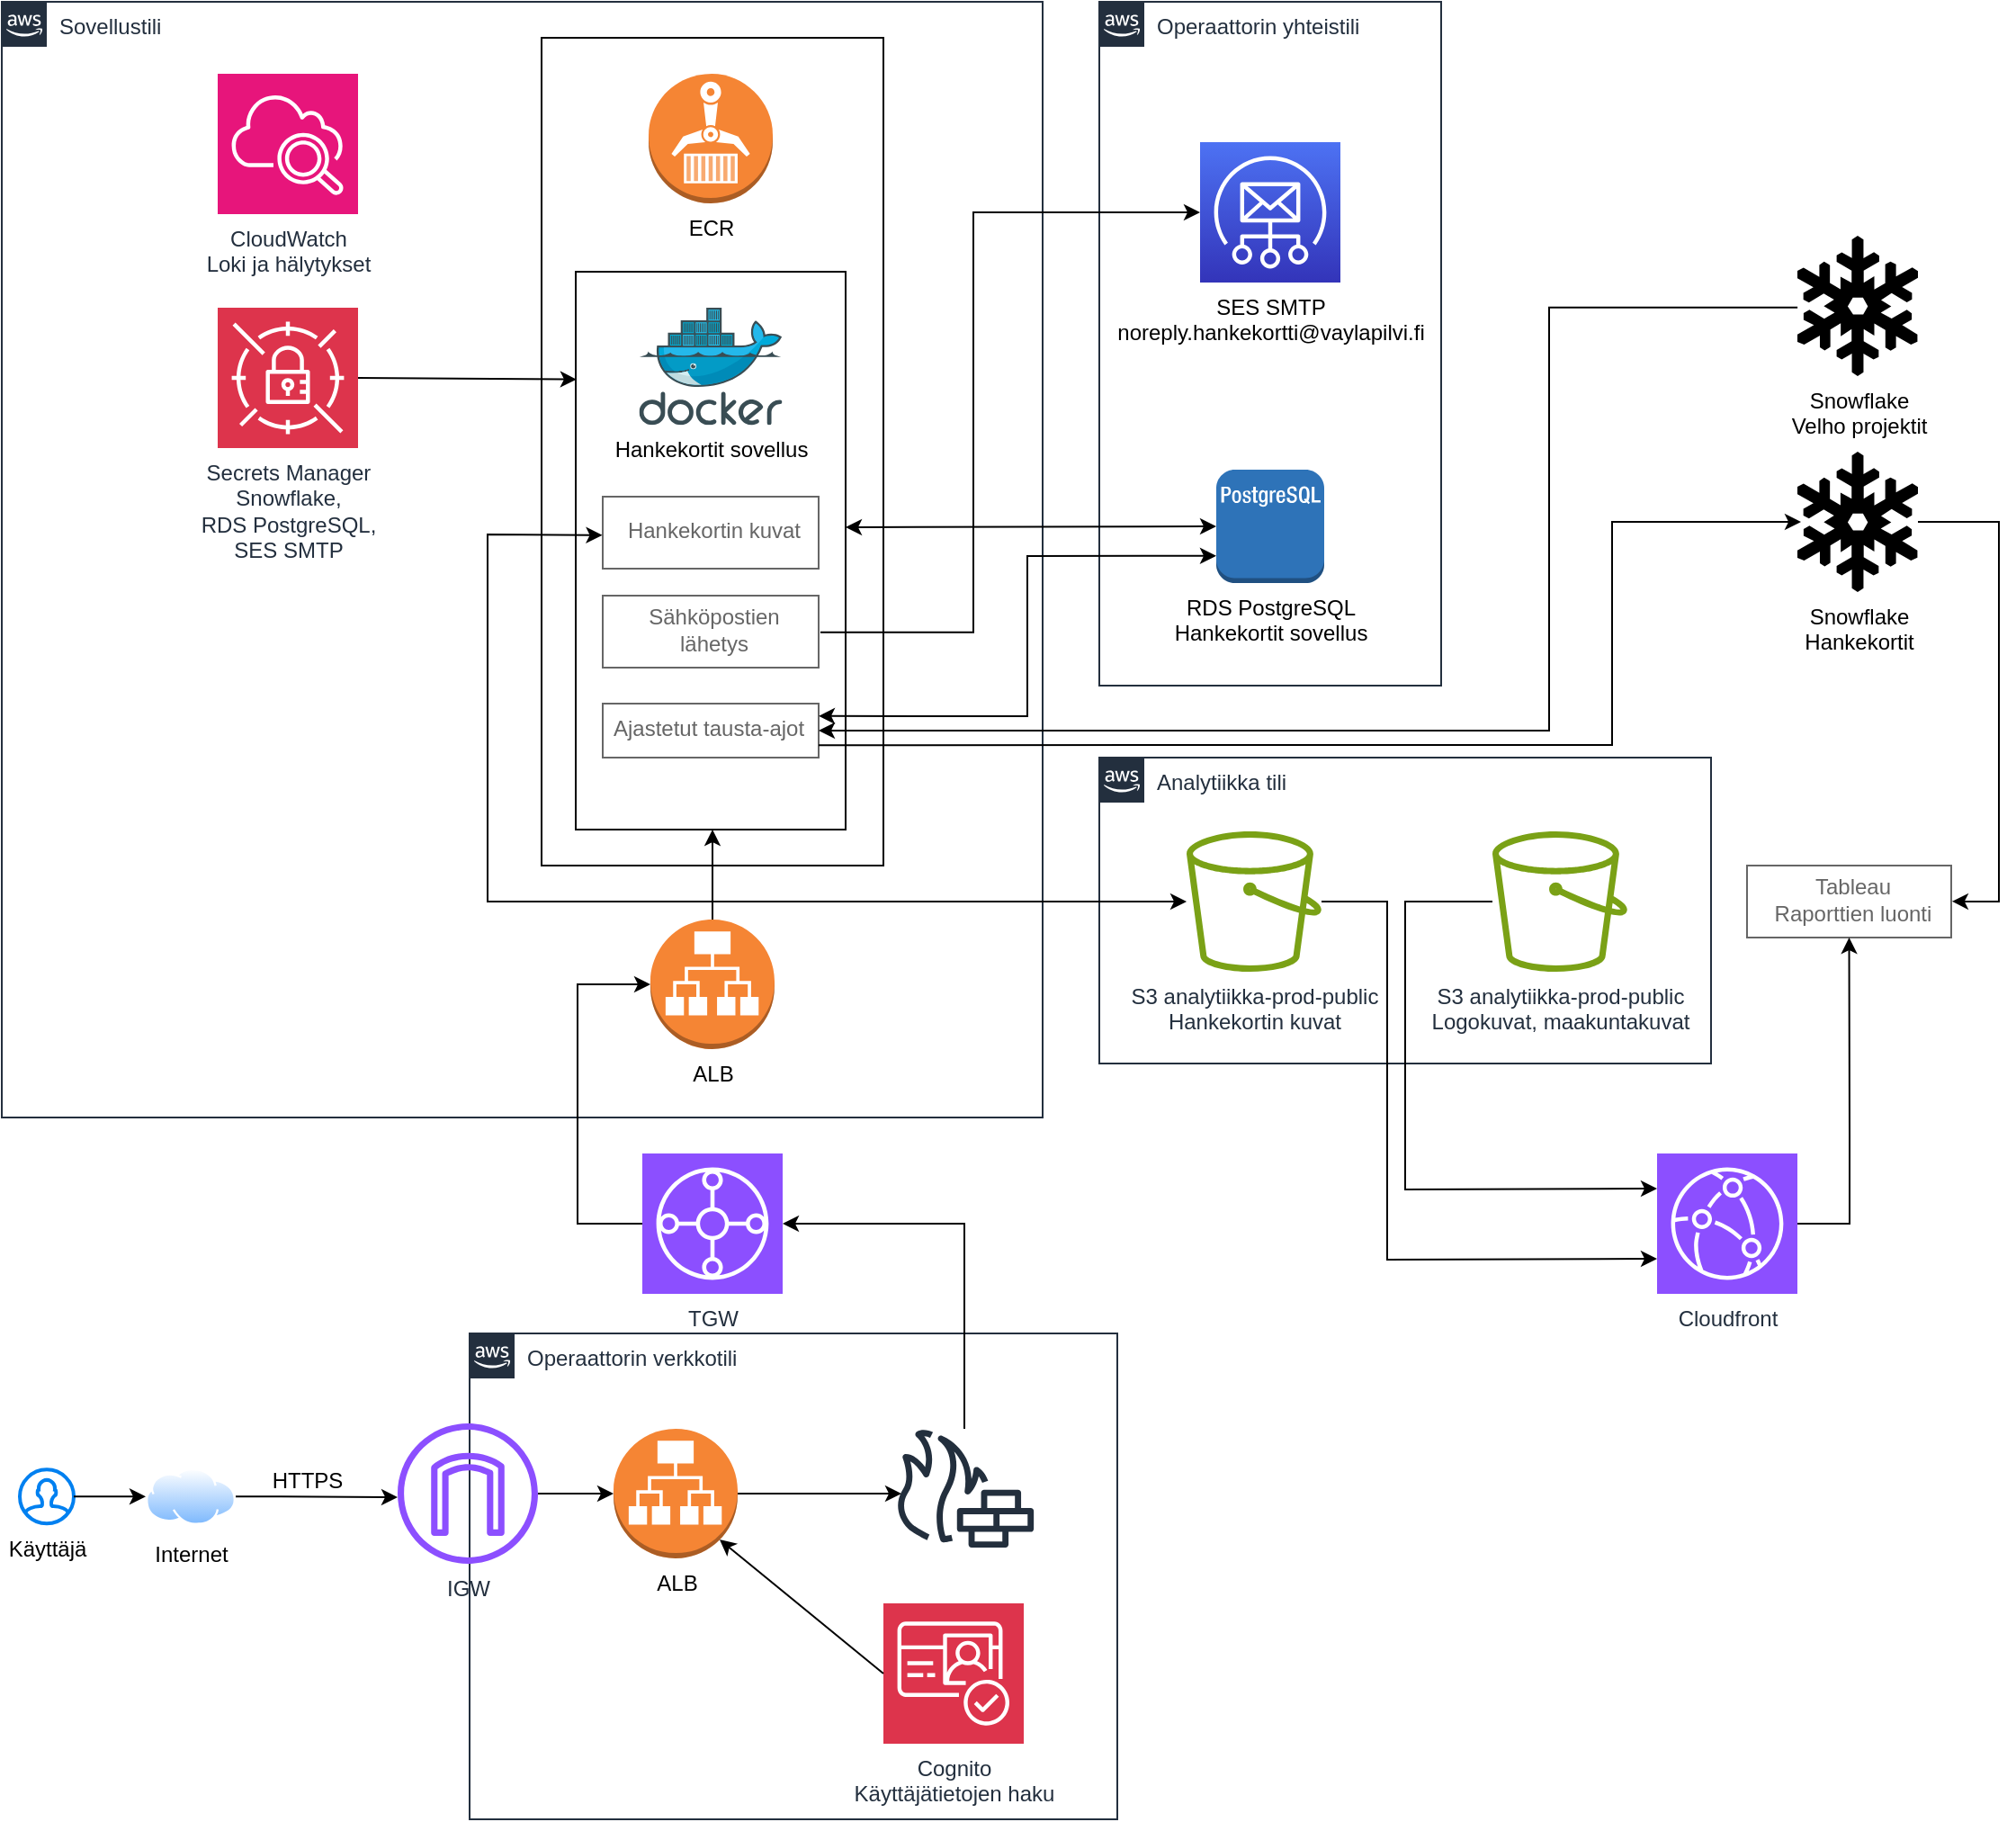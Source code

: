 <mxfile version="26.0.14">
  <diagram id="Ht1M8jgEwFfnCIfOTk4-" name="Page-1">
    <mxGraphModel dx="1597" dy="2386" grid="1" gridSize="10" guides="1" tooltips="1" connect="1" arrows="1" fold="1" page="1" pageScale="1" pageWidth="1169" pageHeight="827" math="0" shadow="0">
      <root>
        <mxCell id="0" />
        <mxCell id="1" parent="0" />
        <mxCell id="UEzPUAAOIrF-is8g5C7q-175" value="Sovellustili" style="points=[[0,0],[0.25,0],[0.5,0],[0.75,0],[1,0],[1,0.25],[1,0.5],[1,0.75],[1,1],[0.75,1],[0.5,1],[0.25,1],[0,1],[0,0.75],[0,0.5],[0,0.25]];outlineConnect=0;gradientColor=none;html=1;whiteSpace=wrap;fontSize=12;fontStyle=0;shape=mxgraph.aws4.group;grIcon=mxgraph.aws4.group_aws_cloud_alt;strokeColor=#232F3E;fillColor=none;verticalAlign=top;align=left;spacingLeft=30;fontColor=#232F3E;dashed=0;labelBackgroundColor=#ffffff;container=1;pointerEvents=0;collapsible=0;recursiveResize=0;" parent="1" vertex="1">
          <mxGeometry x="40" y="-790" width="578.5" height="620" as="geometry" />
        </mxCell>
        <mxCell id="AJ9RWMhtM_kc8NM928T2-45" value="" style="rounded=0;whiteSpace=wrap;html=1;" parent="UEzPUAAOIrF-is8g5C7q-175" vertex="1">
          <mxGeometry x="300" y="20" width="190" height="460" as="geometry" />
        </mxCell>
        <mxCell id="AJ9RWMhtM_kc8NM928T2-29" value="" style="rounded=0;whiteSpace=wrap;html=1;" parent="UEzPUAAOIrF-is8g5C7q-175" vertex="1">
          <mxGeometry x="319" y="150" width="150" height="310" as="geometry" />
        </mxCell>
        <mxCell id="AJ9RWMhtM_kc8NM928T2-6" value="&lt;div&gt;Hankekortit sovellus&lt;/div&gt;" style="image;sketch=0;aspect=fixed;html=1;points=[];align=center;fontSize=12;image=img/lib/mscae/Docker.svg;" parent="UEzPUAAOIrF-is8g5C7q-175" vertex="1">
          <mxGeometry x="354.25" y="170" width="79.5" height="65.19" as="geometry" />
        </mxCell>
        <mxCell id="AJ9RWMhtM_kc8NM928T2-37" value="Ajastetut tausta-ajot" style="strokeWidth=1;shadow=0;dashed=0;align=center;html=1;shape=mxgraph.mockup.text.textBox;fontColor=#666666;align=left;fontSize=12;spacingLeft=4;spacingTop=-3;whiteSpace=wrap;strokeColor=#666666;mainText=;points=[[1,0.23,0,0,0],[1,0.5,0,0,0],[1,0.77,0,0,0]];" parent="UEzPUAAOIrF-is8g5C7q-175" vertex="1">
          <mxGeometry x="334" y="390" width="120" height="30" as="geometry" />
        </mxCell>
        <mxCell id="AJ9RWMhtM_kc8NM928T2-43" value="Sähköpostien lähetys" style="strokeWidth=1;shadow=0;dashed=0;align=center;html=1;shape=mxgraph.mockup.text.textBox;fontColor=#666666;align=center;fontSize=12;spacingLeft=4;spacingTop=-3;whiteSpace=wrap;strokeColor=#666666;mainText=" parent="UEzPUAAOIrF-is8g5C7q-175" vertex="1">
          <mxGeometry x="334" y="330" width="120" height="40" as="geometry" />
        </mxCell>
        <mxCell id="AJ9RWMhtM_kc8NM928T2-5" value="ECR" style="outlineConnect=0;dashed=0;verticalLabelPosition=bottom;verticalAlign=top;align=center;html=1;shape=mxgraph.aws3.ecr;fillColor=#F58534;gradientColor=none;" parent="UEzPUAAOIrF-is8g5C7q-175" vertex="1">
          <mxGeometry x="359.5" y="40" width="69" height="72" as="geometry" />
        </mxCell>
        <mxCell id="AJ9RWMhtM_kc8NM928T2-47" value="Hankekortin kuvat" style="strokeWidth=1;shadow=0;dashed=0;align=center;html=1;shape=mxgraph.mockup.text.textBox;fontColor=#666666;align=center;fontSize=12;spacingLeft=4;spacingTop=-3;whiteSpace=wrap;strokeColor=#666666;mainText=" parent="UEzPUAAOIrF-is8g5C7q-175" vertex="1">
          <mxGeometry x="334" y="275" width="120" height="40" as="geometry" />
        </mxCell>
        <mxCell id="AJ9RWMhtM_kc8NM928T2-56" value="CloudWatch&lt;div&gt;Loki ja hälytykset&lt;/div&gt;" style="sketch=0;points=[[0,0,0],[0.25,0,0],[0.5,0,0],[0.75,0,0],[1,0,0],[0,1,0],[0.25,1,0],[0.5,1,0],[0.75,1,0],[1,1,0],[0,0.25,0],[0,0.5,0],[0,0.75,0],[1,0.25,0],[1,0.5,0],[1,0.75,0]];points=[[0,0,0],[0.25,0,0],[0.5,0,0],[0.75,0,0],[1,0,0],[0,1,0],[0.25,1,0],[0.5,1,0],[0.75,1,0],[1,1,0],[0,0.25,0],[0,0.5,0],[0,0.75,0],[1,0.25,0],[1,0.5,0],[1,0.75,0]];outlineConnect=0;fontColor=#232F3E;fillColor=#E7157B;strokeColor=#ffffff;dashed=0;verticalLabelPosition=bottom;verticalAlign=top;align=center;html=1;fontSize=12;fontStyle=0;aspect=fixed;shape=mxgraph.aws4.resourceIcon;resIcon=mxgraph.aws4.cloudwatch_2;" parent="UEzPUAAOIrF-is8g5C7q-175" vertex="1">
          <mxGeometry x="120" y="40" width="78" height="78" as="geometry" />
        </mxCell>
        <mxCell id="QQCFqEK7xA3P524foKPH-3" value="Secrets Manager&lt;div&gt;Snowflake,&lt;/div&gt;&lt;div&gt;RDS&amp;nbsp;&lt;span style=&quot;background-color: transparent; color: light-dark(rgb(35, 47, 62), rgb(189, 199, 212));&quot;&gt;PostgreSQL,&lt;/span&gt;&lt;/div&gt;&lt;div&gt;&lt;span style=&quot;background-color: transparent; color: light-dark(rgb(35, 47, 62), rgb(189, 199, 212));&quot;&gt;SES SMTP&lt;/span&gt;&lt;/div&gt;" style="sketch=0;points=[[0,0,0],[0.25,0,0],[0.5,0,0],[0.75,0,0],[1,0,0],[0,1,0],[0.25,1,0],[0.5,1,0],[0.75,1,0],[1,1,0],[0,0.25,0],[0,0.5,0],[0,0.75,0],[1,0.25,0],[1,0.5,0],[1,0.75,0]];outlineConnect=0;fontColor=#232F3E;fillColor=#DD344C;strokeColor=#ffffff;dashed=0;verticalLabelPosition=bottom;verticalAlign=top;align=center;html=1;fontSize=12;fontStyle=0;aspect=fixed;shape=mxgraph.aws4.resourceIcon;resIcon=mxgraph.aws4.secrets_manager;" parent="UEzPUAAOIrF-is8g5C7q-175" vertex="1">
          <mxGeometry x="120" y="170" width="78" height="78" as="geometry" />
        </mxCell>
        <mxCell id="QQCFqEK7xA3P524foKPH-4" value="" style="endArrow=classic;html=1;rounded=0;entryX=0.003;entryY=0.193;entryDx=0;entryDy=0;exitX=1;exitY=0.5;exitDx=0;exitDy=0;exitPerimeter=0;entryPerimeter=0;" parent="UEzPUAAOIrF-is8g5C7q-175" source="QQCFqEK7xA3P524foKPH-3" target="AJ9RWMhtM_kc8NM928T2-29" edge="1">
          <mxGeometry width="50" height="50" relative="1" as="geometry">
            <mxPoint x="240" y="390" as="sourcePoint" />
            <mxPoint x="290" y="340" as="targetPoint" />
          </mxGeometry>
        </mxCell>
        <mxCell id="bRtagdDWOtOqNWr69JuE-2" value="ALB" style="outlineConnect=0;dashed=0;verticalLabelPosition=bottom;verticalAlign=top;align=center;html=1;shape=mxgraph.aws3.application_load_balancer;fillColor=#F58534;gradientColor=none;" vertex="1" parent="UEzPUAAOIrF-is8g5C7q-175">
          <mxGeometry x="360.5" y="510" width="69" height="72" as="geometry" />
        </mxCell>
        <mxCell id="AJ9RWMhtM_kc8NM928T2-42" style="edgeStyle=orthogonalEdgeStyle;rounded=0;orthogonalLoop=1;jettySize=auto;html=1;exitX=0.001;exitY=0.511;exitDx=0;exitDy=0;exitPerimeter=0;entryX=1;entryY=0.5;entryDx=0;entryDy=0;entryPerimeter=0;" parent="1" target="AJ9RWMhtM_kc8NM928T2-37" edge="1" source="AJ9RWMhtM_kc8NM928T2-10">
          <mxGeometry relative="1" as="geometry">
            <Array as="points">
              <mxPoint x="900" y="-620" />
              <mxPoint x="900" y="-385" />
            </Array>
            <mxPoint x="1060" y="-621" as="sourcePoint" />
          </mxGeometry>
        </mxCell>
        <mxCell id="AJ9RWMhtM_kc8NM928T2-10" value="Snowflake&lt;div&gt;Velho projektit&lt;/div&gt;" style="shape=mxgraph.signs.nature.snowflake;html=1;pointerEvents=1;fillColor=#000000;strokeColor=none;verticalLabelPosition=bottom;verticalAlign=top;align=center;" parent="1" vertex="1">
          <mxGeometry x="1038" y="-660" width="67" height="78" as="geometry" />
        </mxCell>
        <mxCell id="AJ9RWMhtM_kc8NM928T2-11" value="Snowflake&lt;div&gt;H&lt;span style=&quot;background-color: transparent; color: light-dark(rgb(0, 0, 0), rgb(255, 255, 255));&quot;&gt;ankekortit&lt;/span&gt;&lt;/div&gt;" style="shape=mxgraph.signs.nature.snowflake;html=1;pointerEvents=1;fillColor=#000000;strokeColor=none;verticalLabelPosition=bottom;verticalAlign=top;align=center;points=[[0,0.25,0,0,0],[0,0.5,0,0,0],[0,0.75,0,0,0],[0.5,0,0,0,0],[0.5,1,0,0,0],[0.995,0.75,0,0,0],[1,0.25,0,0,0],[1,0.5,0,0,0]];" parent="1" vertex="1">
          <mxGeometry x="1038" y="-540" width="67" height="78" as="geometry" />
        </mxCell>
        <mxCell id="AJ9RWMhtM_kc8NM928T2-15" value="Operaattorin yhteistili" style="points=[[0,0],[0.25,0],[0.5,0],[0.75,0],[1,0],[1,0.25],[1,0.5],[1,0.75],[1,1],[0.75,1],[0.5,1],[0.25,1],[0,1],[0,0.75],[0,0.5],[0,0.25]];outlineConnect=0;gradientColor=none;html=1;whiteSpace=wrap;fontSize=12;fontStyle=0;shape=mxgraph.aws4.group;grIcon=mxgraph.aws4.group_aws_cloud_alt;strokeColor=#232F3E;fillColor=none;verticalAlign=top;align=left;spacingLeft=30;fontColor=#232F3E;dashed=0;labelBackgroundColor=#ffffff;container=1;pointerEvents=0;collapsible=0;recursiveResize=0;" parent="1" vertex="1">
          <mxGeometry x="650" y="-790" width="190" height="380" as="geometry" />
        </mxCell>
        <mxCell id="AJ9RWMhtM_kc8NM928T2-4" value="&lt;div&gt;&lt;span style=&quot;color: rgb(0, 0, 0); font-family: Arial;&quot;&gt;SES SMTP&lt;/span&gt;&lt;br style=&quot;color: rgb(0, 0, 0); font-family: Arial;&quot;&gt;&lt;span style=&quot;color: rgb(0, 0, 0); font-family: Arial;&quot;&gt;noreply.hankekortti@vaylapilvi.fi&lt;/span&gt;&lt;/div&gt;" style="sketch=0;points=[[0,0,0],[0.25,0,0],[0.5,0,0],[0.75,0,0],[1,0,0],[0,1,0],[0.25,1,0],[0.5,1,0],[0.75,1,0],[1,1,0],[0,0.25,0],[0,0.5,0],[0,0.75,0],[1,0.25,0],[1,0.5,0],[1,0.75,0]];outlineConnect=0;fontColor=#232F3E;gradientColor=#4D72F3;gradientDirection=north;fillColor=#3334B9;strokeColor=#ffffff;dashed=0;verticalLabelPosition=bottom;verticalAlign=top;align=center;html=1;fontSize=12;fontStyle=0;aspect=fixed;shape=mxgraph.aws4.resourceIcon;resIcon=mxgraph.aws4.simple_email_service;" parent="AJ9RWMhtM_kc8NM928T2-15" vertex="1">
          <mxGeometry x="56" y="78.0" width="78" height="78" as="geometry" />
        </mxCell>
        <mxCell id="AJ9RWMhtM_kc8NM928T2-9" value="RDS PostgreSQL&lt;div&gt;Hankekortit sovellus&lt;/div&gt;" style="outlineConnect=0;dashed=0;verticalLabelPosition=bottom;verticalAlign=top;align=center;html=1;shape=mxgraph.aws3.postgre_sql_instance;fillColor=#2E73B8;gradientColor=none;points=[[0,0.5,0,0,0],[0,0.76,0,0,0],[0.05,0.05,0,0,0],[0.05,0.95,0,0,0],[0.5,0,0,0,0],[0.5,1,0,0,0],[0.95,0.05,0,0,0],[0.95,0.95,0,0,0],[1,0.5,0,0,0]];" parent="AJ9RWMhtM_kc8NM928T2-15" vertex="1">
          <mxGeometry x="65" y="260" width="60" height="63" as="geometry" />
        </mxCell>
        <mxCell id="AJ9RWMhtM_kc8NM928T2-38" style="edgeStyle=orthogonalEdgeStyle;rounded=0;orthogonalLoop=1;jettySize=auto;html=1;exitX=0.5;exitY=1;exitDx=0;exitDy=0;" parent="1" source="AJ9RWMhtM_kc8NM928T2-15" target="AJ9RWMhtM_kc8NM928T2-15" edge="1">
          <mxGeometry relative="1" as="geometry" />
        </mxCell>
        <mxCell id="AJ9RWMhtM_kc8NM928T2-44" style="edgeStyle=orthogonalEdgeStyle;rounded=0;orthogonalLoop=1;jettySize=auto;html=1;exitX=1.008;exitY=0.51;exitDx=0;exitDy=0;exitPerimeter=0;entryX=0;entryY=0.5;entryDx=0;entryDy=0;entryPerimeter=0;" parent="1" source="AJ9RWMhtM_kc8NM928T2-43" target="AJ9RWMhtM_kc8NM928T2-4" edge="1">
          <mxGeometry relative="1" as="geometry">
            <Array as="points">
              <mxPoint x="580" y="-440" />
              <mxPoint x="580" y="-673" />
            </Array>
          </mxGeometry>
        </mxCell>
        <mxCell id="AJ9RWMhtM_kc8NM928T2-53" value="Tableau&lt;div&gt;Raporttien luonti&lt;/div&gt;" style="strokeWidth=1;shadow=0;dashed=0;align=center;html=1;shape=mxgraph.mockup.text.textBox;fontColor=#666666;align=center;fontSize=12;spacingLeft=4;spacingTop=-3;whiteSpace=wrap;strokeColor=#666666;mainText=;points=[[0.5,1,0,0,0],[1,0.5,0,0,0]];" parent="1" vertex="1">
          <mxGeometry x="1010" y="-310" width="113.5" height="40" as="geometry" />
        </mxCell>
        <mxCell id="AJ9RWMhtM_kc8NM928T2-60" value="" style="endArrow=classic;startArrow=classic;html=1;rounded=0;entryX=0;entryY=0.5;entryDx=0;entryDy=0;entryPerimeter=0;" parent="1" target="AJ9RWMhtM_kc8NM928T2-9" edge="1">
          <mxGeometry width="50" height="50" relative="1" as="geometry">
            <mxPoint x="509" y="-498" as="sourcePoint" />
            <mxPoint x="700" y="-310" as="targetPoint" />
          </mxGeometry>
        </mxCell>
        <mxCell id="AJ9RWMhtM_kc8NM928T2-61" value="Operaattorin verkkotili" style="points=[[0,0],[0.25,0],[0.5,0],[0.75,0],[1,0],[1,0.25],[1,0.5],[1,0.75],[1,1],[0.75,1],[0.5,1],[0.25,1],[0,1],[0,0.75],[0,0.5],[0,0.25]];outlineConnect=0;gradientColor=none;html=1;whiteSpace=wrap;fontSize=12;fontStyle=0;shape=mxgraph.aws4.group;grIcon=mxgraph.aws4.group_aws_cloud_alt;strokeColor=#232F3E;fillColor=none;verticalAlign=top;align=left;spacingLeft=30;fontColor=#232F3E;dashed=0;labelBackgroundColor=#ffffff;container=1;pointerEvents=0;collapsible=0;recursiveResize=0;" parent="1" vertex="1">
          <mxGeometry x="300" y="-50" width="360" height="270" as="geometry" />
        </mxCell>
        <mxCell id="AJ9RWMhtM_kc8NM928T2-57" value="Cognito&lt;div&gt;Käyttäjätietojen haku&lt;/div&gt;" style="sketch=0;points=[[0,0,0],[0.25,0,0],[0.5,0,0],[0.75,0,0],[1,0,0],[0,1,0],[0.25,1,0],[0.5,1,0],[0.75,1,0],[1,1,0],[0,0.25,0],[0,0.5,0],[0,0.75,0],[1,0.25,0],[1,0.5,0],[1,0.75,0]];outlineConnect=0;fontColor=#232F3E;fillColor=#DD344C;strokeColor=#ffffff;dashed=0;verticalLabelPosition=bottom;verticalAlign=top;align=center;html=1;fontSize=12;fontStyle=0;aspect=fixed;shape=mxgraph.aws4.resourceIcon;resIcon=mxgraph.aws4.cognito;" parent="AJ9RWMhtM_kc8NM928T2-61" vertex="1">
          <mxGeometry x="230" y="150" width="78" height="78" as="geometry" />
        </mxCell>
        <mxCell id="QQCFqEK7xA3P524foKPH-5" value="ALB" style="outlineConnect=0;dashed=0;verticalLabelPosition=bottom;verticalAlign=top;align=center;html=1;shape=mxgraph.aws3.application_load_balancer;fillColor=#F58534;gradientColor=none;" parent="AJ9RWMhtM_kc8NM928T2-61" vertex="1">
          <mxGeometry x="80" y="53" width="69" height="72" as="geometry" />
        </mxCell>
        <mxCell id="bRtagdDWOtOqNWr69JuE-5" value="" style="sketch=0;outlineConnect=0;fontColor=#232F3E;gradientColor=none;fillColor=#232F3D;strokeColor=none;dashed=0;verticalLabelPosition=bottom;verticalAlign=top;align=center;html=1;fontSize=12;fontStyle=0;aspect=fixed;pointerEvents=1;shape=mxgraph.aws4.generic_firewall;points=[[0.5,0,0,0,0]];" vertex="1" parent="AJ9RWMhtM_kc8NM928T2-61">
          <mxGeometry x="236" y="53" width="78" height="66" as="geometry" />
        </mxCell>
        <mxCell id="bRtagdDWOtOqNWr69JuE-9" value="IGW" style="sketch=0;outlineConnect=0;fontColor=#232F3E;gradientColor=none;fillColor=#8C4FFF;strokeColor=none;dashed=0;verticalLabelPosition=bottom;verticalAlign=top;align=center;html=1;fontSize=12;fontStyle=0;aspect=fixed;pointerEvents=1;shape=mxgraph.aws4.internet_gateway;points=[[0,0.5,0,0,0]];" vertex="1" parent="AJ9RWMhtM_kc8NM928T2-61">
          <mxGeometry x="-40" y="50" width="78" height="78" as="geometry" />
        </mxCell>
        <mxCell id="bRtagdDWOtOqNWr69JuE-10" value="" style="endArrow=classic;html=1;rounded=0;entryX=0;entryY=0.5;entryDx=0;entryDy=0;entryPerimeter=0;" edge="1" parent="AJ9RWMhtM_kc8NM928T2-61" source="bRtagdDWOtOqNWr69JuE-9" target="QQCFqEK7xA3P524foKPH-5">
          <mxGeometry width="50" height="50" relative="1" as="geometry">
            <mxPoint x="430" y="276" as="sourcePoint" />
            <mxPoint x="360" y="276" as="targetPoint" />
          </mxGeometry>
        </mxCell>
        <mxCell id="bRtagdDWOtOqNWr69JuE-12" value="" style="endArrow=classic;html=1;rounded=0;entryX=0.855;entryY=0.855;entryDx=0;entryDy=0;entryPerimeter=0;exitX=0;exitY=0.5;exitDx=0;exitDy=0;exitPerimeter=0;" edge="1" parent="AJ9RWMhtM_kc8NM928T2-61" source="AJ9RWMhtM_kc8NM928T2-57" target="QQCFqEK7xA3P524foKPH-5">
          <mxGeometry width="50" height="50" relative="1" as="geometry">
            <mxPoint x="300" y="180" as="sourcePoint" />
            <mxPoint x="230" y="180" as="targetPoint" />
          </mxGeometry>
        </mxCell>
        <mxCell id="AJ9RWMhtM_kc8NM928T2-73" value="" style="endArrow=classic;html=1;rounded=0;exitX=1;exitY=0.77;exitDx=0;exitDy=0;exitPerimeter=0;" parent="1" source="AJ9RWMhtM_kc8NM928T2-37" edge="1">
          <mxGeometry width="50" height="50" relative="1" as="geometry">
            <mxPoint x="700" y="-340" as="sourcePoint" />
            <mxPoint x="1040" y="-501" as="targetPoint" />
            <Array as="points">
              <mxPoint x="935" y="-377" />
              <mxPoint x="935" y="-501" />
            </Array>
          </mxGeometry>
        </mxCell>
        <mxCell id="QQCFqEK7xA3P524foKPH-10" value="Käyttäjä" style="html=1;verticalLabelPosition=bottom;align=center;labelBackgroundColor=#ffffff;verticalAlign=top;strokeWidth=2;strokeColor=#0080F0;shadow=0;dashed=0;shape=mxgraph.ios7.icons.user;points=[[1,0.5,0,0,0]];" parent="1" vertex="1">
          <mxGeometry x="50" y="25.63" width="30" height="30" as="geometry" />
        </mxCell>
        <mxCell id="QQCFqEK7xA3P524foKPH-11" value="Internet" style="image;aspect=fixed;perimeter=ellipsePerimeter;html=1;align=center;shadow=0;dashed=0;spacingTop=3;image=img/lib/active_directory/internet_cloud.svg;" parent="1" vertex="1">
          <mxGeometry x="120" y="24.88" width="50" height="31.5" as="geometry" />
        </mxCell>
        <mxCell id="QQCFqEK7xA3P524foKPH-12" value="" style="endArrow=classic;html=1;rounded=0;entryX=0;entryY=0.5;entryDx=0;entryDy=0;exitX=1;exitY=0.5;exitDx=0;exitDy=0;exitPerimeter=0;" parent="1" target="QQCFqEK7xA3P524foKPH-11" edge="1" source="QQCFqEK7xA3P524foKPH-10">
          <mxGeometry width="50" height="50" relative="1" as="geometry">
            <mxPoint x="60" y="297.63" as="sourcePoint" />
            <mxPoint x="-280" y="189.63" as="targetPoint" />
          </mxGeometry>
        </mxCell>
        <mxCell id="QQCFqEK7xA3P524foKPH-15" value="Analytiikka tili" style="points=[[0,0],[0.25,0],[0.5,0],[0.75,0],[1,0],[1,0.25],[1,0.5],[1,0.75],[1,1],[0.75,1],[0.5,1],[0.25,1],[0,1],[0,0.75],[0,0.5],[0,0.25]];outlineConnect=0;gradientColor=none;html=1;whiteSpace=wrap;fontSize=12;fontStyle=0;shape=mxgraph.aws4.group;grIcon=mxgraph.aws4.group_aws_cloud_alt;strokeColor=#232F3E;fillColor=none;verticalAlign=top;align=left;spacingLeft=30;fontColor=#232F3E;dashed=0;labelBackgroundColor=#ffffff;container=1;pointerEvents=0;collapsible=0;recursiveResize=0;" parent="1" vertex="1">
          <mxGeometry x="650" y="-370" width="340" height="170" as="geometry" />
        </mxCell>
        <mxCell id="QQCFqEK7xA3P524foKPH-16" value="S3 analytiikka-prod-public&lt;div&gt;&lt;div&gt;Hankekortin kuvat&lt;/div&gt;&lt;/div&gt;&lt;div&gt;&lt;br&gt;&lt;/div&gt;" style="sketch=0;outlineConnect=0;fontColor=#232F3E;gradientColor=none;fillColor=#7AA116;strokeColor=none;dashed=0;verticalLabelPosition=bottom;verticalAlign=top;align=center;html=1;fontSize=12;fontStyle=0;aspect=fixed;pointerEvents=1;shape=mxgraph.aws4.bucket;" parent="QQCFqEK7xA3P524foKPH-15" vertex="1">
          <mxGeometry x="48.5" y="41" width="75" height="78" as="geometry" />
        </mxCell>
        <mxCell id="QQCFqEK7xA3P524foKPH-17" value="S3 analytiikka-prod-public&lt;div&gt;Logokuvat, maakuntakuvat&lt;/div&gt;" style="sketch=0;outlineConnect=0;fontColor=#232F3E;gradientColor=none;fillColor=#7AA116;strokeColor=none;dashed=0;verticalLabelPosition=bottom;verticalAlign=top;align=center;html=1;fontSize=12;fontStyle=0;aspect=fixed;pointerEvents=1;shape=mxgraph.aws4.bucket;points=[[0,0.5,0,0,0],[1,0.5,0,0,0]];" parent="QQCFqEK7xA3P524foKPH-15" vertex="1">
          <mxGeometry x="218.5" y="41" width="75" height="78" as="geometry" />
        </mxCell>
        <mxCell id="QQCFqEK7xA3P524foKPH-19" value="" style="endArrow=classic;html=1;rounded=0;entryX=0;entryY=0.25;entryDx=0;entryDy=0;entryPerimeter=0;exitX=0;exitY=0.5;exitDx=0;exitDy=0;exitPerimeter=0;" parent="1" source="QQCFqEK7xA3P524foKPH-17" target="bRtagdDWOtOqNWr69JuE-3" edge="1">
          <mxGeometry width="50" height="50" relative="1" as="geometry">
            <mxPoint x="1050" y="-210" as="sourcePoint" />
            <mxPoint x="470" y="-330" as="targetPoint" />
            <Array as="points">
              <mxPoint x="820" y="-290" />
              <mxPoint x="820" y="-130" />
            </Array>
          </mxGeometry>
        </mxCell>
        <mxCell id="QQCFqEK7xA3P524foKPH-20" value="" style="endArrow=classic;html=1;rounded=0;entryX=1.004;entryY=0.498;entryDx=0;entryDy=0;entryPerimeter=0;exitX=1;exitY=0.5;exitDx=0;exitDy=0;exitPerimeter=0;" parent="1" target="AJ9RWMhtM_kc8NM928T2-53" edge="1" source="AJ9RWMhtM_kc8NM928T2-11">
          <mxGeometry width="50" height="50" relative="1" as="geometry">
            <mxPoint x="1130" y="-501" as="sourcePoint" />
            <mxPoint x="1130" y="-290" as="targetPoint" />
            <Array as="points">
              <mxPoint x="1150" y="-501" />
              <mxPoint x="1150" y="-290" />
            </Array>
          </mxGeometry>
        </mxCell>
        <mxCell id="QQCFqEK7xA3P524foKPH-21" value="" style="endArrow=classic;startArrow=classic;html=1;rounded=0;exitX=-0.002;exitY=0.535;exitDx=0;exitDy=0;exitPerimeter=0;" parent="1" source="AJ9RWMhtM_kc8NM928T2-47" target="QQCFqEK7xA3P524foKPH-16" edge="1">
          <mxGeometry width="50" height="50" relative="1" as="geometry">
            <mxPoint x="580" y="-290" as="sourcePoint" />
            <mxPoint x="630" y="-340" as="targetPoint" />
            <Array as="points">
              <mxPoint x="310" y="-494" />
              <mxPoint x="310" y="-290" />
            </Array>
          </mxGeometry>
        </mxCell>
        <mxCell id="QQCFqEK7xA3P524foKPH-22" value="" style="endArrow=classic;html=1;rounded=0;exitX=0.5;exitY=0;exitDx=0;exitDy=0;exitPerimeter=0;" parent="1" source="bRtagdDWOtOqNWr69JuE-2" edge="1">
          <mxGeometry width="50" height="50" relative="1" as="geometry">
            <mxPoint x="420" y="-380" as="sourcePoint" />
            <mxPoint x="435" y="-330" as="targetPoint" />
          </mxGeometry>
        </mxCell>
        <mxCell id="QQCFqEK7xA3P524foKPH-23" value="" style="endArrow=classic;html=1;rounded=0;entryX=0;entryY=0.75;entryDx=0;entryDy=0;entryPerimeter=0;" parent="1" source="QQCFqEK7xA3P524foKPH-16" target="bRtagdDWOtOqNWr69JuE-3" edge="1">
          <mxGeometry width="50" height="50" relative="1" as="geometry">
            <mxPoint x="820" y="-130" as="sourcePoint" />
            <mxPoint x="340" y="-360" as="targetPoint" />
            <Array as="points">
              <mxPoint x="810" y="-290" />
              <mxPoint x="810" y="-190" />
              <mxPoint x="810" y="-91" />
            </Array>
          </mxGeometry>
        </mxCell>
        <mxCell id="QQCFqEK7xA3P524foKPH-26" value="HTTPS" style="text;html=1;align=center;verticalAlign=middle;whiteSpace=wrap;rounded=0;" parent="1" vertex="1">
          <mxGeometry x="180" y="21.63" width="60" height="20" as="geometry" />
        </mxCell>
        <mxCell id="QQCFqEK7xA3P524foKPH-13" value="" style="endArrow=classic;html=1;rounded=0;exitX=1;exitY=0.5;exitDx=0;exitDy=0;" parent="1" source="QQCFqEK7xA3P524foKPH-11" edge="1">
          <mxGeometry width="50" height="50" relative="1" as="geometry">
            <mxPoint x="220" y="-18.37" as="sourcePoint" />
            <mxPoint x="260" y="41" as="targetPoint" />
            <Array as="points">
              <mxPoint x="195" y="40.63" />
            </Array>
          </mxGeometry>
        </mxCell>
        <mxCell id="bRtagdDWOtOqNWr69JuE-1" value="" style="endArrow=classic;startArrow=classic;html=1;rounded=0;entryX=0;entryY=0.76;entryDx=0;entryDy=0;entryPerimeter=0;exitX=1;exitY=0.23;exitDx=0;exitDy=0;exitPerimeter=0;" edge="1" parent="1" source="AJ9RWMhtM_kc8NM928T2-37" target="AJ9RWMhtM_kc8NM928T2-9">
          <mxGeometry width="50" height="50" relative="1" as="geometry">
            <mxPoint x="510" y="-393" as="sourcePoint" />
            <mxPoint x="725" y="-488" as="targetPoint" />
            <Array as="points">
              <mxPoint x="610" y="-393" />
              <mxPoint x="610" y="-482" />
            </Array>
          </mxGeometry>
        </mxCell>
        <mxCell id="bRtagdDWOtOqNWr69JuE-3" value="Cloudfront" style="sketch=0;points=[[0,0,0],[0.25,0,0],[0.5,0,0],[0.75,0,0],[1,0,0],[0,1,0],[0.25,1,0],[0.5,1,0],[0.75,1,0],[1,1,0],[0,0.25,0],[0,0.5,0],[0,0.75,0],[1,0.25,0],[1,0.5,0],[1,0.75,0]];outlineConnect=0;fontColor=#232F3E;fillColor=#8C4FFF;strokeColor=#ffffff;dashed=0;verticalLabelPosition=bottom;verticalAlign=top;align=center;html=1;fontSize=12;fontStyle=0;aspect=fixed;shape=mxgraph.aws4.resourceIcon;resIcon=mxgraph.aws4.cloudfront;" vertex="1" parent="1">
          <mxGeometry x="960" y="-150" width="78" height="78" as="geometry" />
        </mxCell>
        <mxCell id="bRtagdDWOtOqNWr69JuE-4" value="" style="endArrow=classic;html=1;rounded=0;entryX=0.5;entryY=1;entryDx=0;entryDy=0;entryPerimeter=0;exitX=1;exitY=0.5;exitDx=0;exitDy=0;exitPerimeter=0;" edge="1" parent="1" source="bRtagdDWOtOqNWr69JuE-3" target="AJ9RWMhtM_kc8NM928T2-53">
          <mxGeometry width="50" height="50" relative="1" as="geometry">
            <mxPoint x="1090" y="-60" as="sourcePoint" />
            <mxPoint x="1060" y="-240" as="targetPoint" />
            <Array as="points">
              <mxPoint x="1067" y="-111" />
              <mxPoint x="1067" y="-160" />
            </Array>
          </mxGeometry>
        </mxCell>
        <mxCell id="bRtagdDWOtOqNWr69JuE-7" value="TGW" style="sketch=0;points=[[0,0,0],[0.25,0,0],[0.5,0,0],[0.75,0,0],[1,0,0],[0,1,0],[0.25,1,0],[0.5,1,0],[0.75,1,0],[1,1,0],[0,0.25,0],[0,0.5,0],[0,0.75,0],[1,0.25,0],[1,0.5,0],[1,0.75,0]];outlineConnect=0;fontColor=#232F3E;fillColor=#8C4FFF;strokeColor=#ffffff;dashed=0;verticalLabelPosition=bottom;verticalAlign=top;align=center;html=1;fontSize=12;fontStyle=0;aspect=fixed;shape=mxgraph.aws4.resourceIcon;resIcon=mxgraph.aws4.transit_gateway;" vertex="1" parent="1">
          <mxGeometry x="396" y="-150" width="78" height="78" as="geometry" />
        </mxCell>
        <mxCell id="bRtagdDWOtOqNWr69JuE-8" value="" style="endArrow=classic;html=1;rounded=0;exitX=0;exitY=0.5;exitDx=0;exitDy=0;exitPerimeter=0;entryX=0;entryY=0.5;entryDx=0;entryDy=0;entryPerimeter=0;" edge="1" parent="1" source="bRtagdDWOtOqNWr69JuE-7" target="bRtagdDWOtOqNWr69JuE-2">
          <mxGeometry width="50" height="50" relative="1" as="geometry">
            <mxPoint x="434.63" y="-140" as="sourcePoint" />
            <mxPoint x="434.63" y="-190" as="targetPoint" />
            <Array as="points">
              <mxPoint x="360" y="-111" />
              <mxPoint x="360" y="-244" />
            </Array>
          </mxGeometry>
        </mxCell>
        <mxCell id="bRtagdDWOtOqNWr69JuE-13" value="" style="endArrow=classic;html=1;rounded=0;exitX=1;exitY=0.5;exitDx=0;exitDy=0;exitPerimeter=0;" edge="1" parent="1" source="QQCFqEK7xA3P524foKPH-5">
          <mxGeometry width="50" height="50" relative="1" as="geometry">
            <mxPoint x="469" y="39" as="sourcePoint" />
            <mxPoint x="540" y="39" as="targetPoint" />
          </mxGeometry>
        </mxCell>
        <mxCell id="bRtagdDWOtOqNWr69JuE-14" value="" style="endArrow=classic;html=1;rounded=0;entryX=1;entryY=0.5;entryDx=0;entryDy=0;entryPerimeter=0;exitX=0.5;exitY=0;exitDx=0;exitDy=0;exitPerimeter=0;" edge="1" parent="1" source="bRtagdDWOtOqNWr69JuE-5" target="bRtagdDWOtOqNWr69JuE-7">
          <mxGeometry width="50" height="50" relative="1" as="geometry">
            <mxPoint x="560.182" y="-18" as="sourcePoint" />
            <mxPoint x="575" y="-72" as="targetPoint" />
            <Array as="points">
              <mxPoint x="575" y="-111" />
            </Array>
          </mxGeometry>
        </mxCell>
      </root>
    </mxGraphModel>
  </diagram>
</mxfile>
